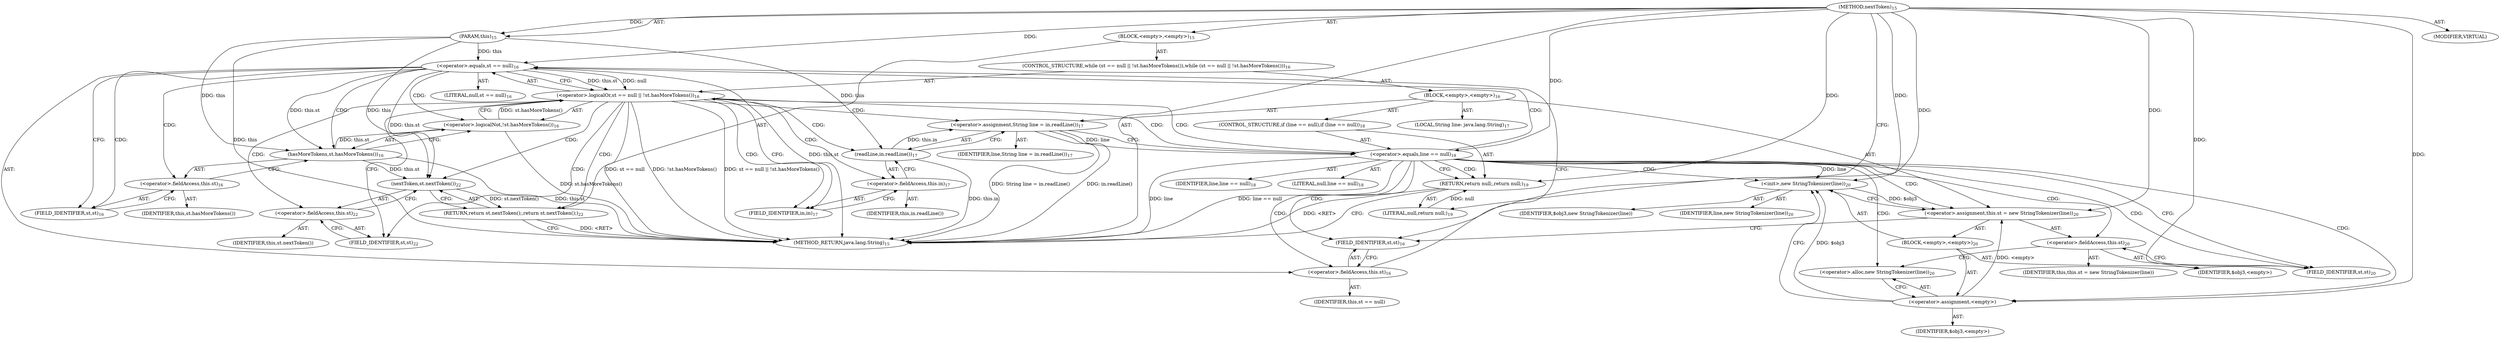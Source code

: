 digraph "nextToken" {  
"40" [label = <(METHOD,nextToken)<SUB>15</SUB>> ]
"41" [label = <(PARAM,this)<SUB>15</SUB>> ]
"42" [label = <(BLOCK,&lt;empty&gt;,&lt;empty&gt;)<SUB>15</SUB>> ]
"43" [label = <(CONTROL_STRUCTURE,while (st == null || !st.hasMoreTokens()),while (st == null || !st.hasMoreTokens()))<SUB>16</SUB>> ]
"44" [label = <(&lt;operator&gt;.logicalOr,st == null || !st.hasMoreTokens())<SUB>16</SUB>> ]
"45" [label = <(&lt;operator&gt;.equals,st == null)<SUB>16</SUB>> ]
"46" [label = <(&lt;operator&gt;.fieldAccess,this.st)<SUB>16</SUB>> ]
"47" [label = <(IDENTIFIER,this,st == null)> ]
"48" [label = <(FIELD_IDENTIFIER,st,st)<SUB>16</SUB>> ]
"49" [label = <(LITERAL,null,st == null)<SUB>16</SUB>> ]
"50" [label = <(&lt;operator&gt;.logicalNot,!st.hasMoreTokens())<SUB>16</SUB>> ]
"51" [label = <(hasMoreTokens,st.hasMoreTokens())<SUB>16</SUB>> ]
"52" [label = <(&lt;operator&gt;.fieldAccess,this.st)<SUB>16</SUB>> ]
"53" [label = <(IDENTIFIER,this,st.hasMoreTokens())> ]
"54" [label = <(FIELD_IDENTIFIER,st,st)<SUB>16</SUB>> ]
"55" [label = <(BLOCK,&lt;empty&gt;,&lt;empty&gt;)<SUB>16</SUB>> ]
"56" [label = <(LOCAL,String line: java.lang.String)<SUB>17</SUB>> ]
"57" [label = <(&lt;operator&gt;.assignment,String line = in.readLine())<SUB>17</SUB>> ]
"58" [label = <(IDENTIFIER,line,String line = in.readLine())<SUB>17</SUB>> ]
"59" [label = <(readLine,in.readLine())<SUB>17</SUB>> ]
"60" [label = <(&lt;operator&gt;.fieldAccess,this.in)<SUB>17</SUB>> ]
"61" [label = <(IDENTIFIER,this,in.readLine())> ]
"62" [label = <(FIELD_IDENTIFIER,in,in)<SUB>17</SUB>> ]
"63" [label = <(CONTROL_STRUCTURE,if (line == null),if (line == null))<SUB>18</SUB>> ]
"64" [label = <(&lt;operator&gt;.equals,line == null)<SUB>18</SUB>> ]
"65" [label = <(IDENTIFIER,line,line == null)<SUB>18</SUB>> ]
"66" [label = <(LITERAL,null,line == null)<SUB>18</SUB>> ]
"67" [label = <(RETURN,return null;,return null;)<SUB>19</SUB>> ]
"68" [label = <(LITERAL,null,return null;)<SUB>19</SUB>> ]
"69" [label = <(&lt;operator&gt;.assignment,this.st = new StringTokenizer(line))<SUB>20</SUB>> ]
"70" [label = <(&lt;operator&gt;.fieldAccess,this.st)<SUB>20</SUB>> ]
"71" [label = <(IDENTIFIER,this,this.st = new StringTokenizer(line))> ]
"72" [label = <(FIELD_IDENTIFIER,st,st)<SUB>20</SUB>> ]
"73" [label = <(BLOCK,&lt;empty&gt;,&lt;empty&gt;)<SUB>20</SUB>> ]
"74" [label = <(&lt;operator&gt;.assignment,&lt;empty&gt;)> ]
"75" [label = <(IDENTIFIER,$obj3,&lt;empty&gt;)> ]
"76" [label = <(&lt;operator&gt;.alloc,new StringTokenizer(line))<SUB>20</SUB>> ]
"77" [label = <(&lt;init&gt;,new StringTokenizer(line))<SUB>20</SUB>> ]
"78" [label = <(IDENTIFIER,$obj3,new StringTokenizer(line))> ]
"79" [label = <(IDENTIFIER,line,new StringTokenizer(line))<SUB>20</SUB>> ]
"80" [label = <(IDENTIFIER,$obj3,&lt;empty&gt;)> ]
"81" [label = <(RETURN,return st.nextToken();,return st.nextToken();)<SUB>22</SUB>> ]
"82" [label = <(nextToken,st.nextToken())<SUB>22</SUB>> ]
"83" [label = <(&lt;operator&gt;.fieldAccess,this.st)<SUB>22</SUB>> ]
"84" [label = <(IDENTIFIER,this,st.nextToken())> ]
"85" [label = <(FIELD_IDENTIFIER,st,st)<SUB>22</SUB>> ]
"86" [label = <(MODIFIER,VIRTUAL)> ]
"87" [label = <(METHOD_RETURN,java.lang.String)<SUB>15</SUB>> ]
  "40" -> "41"  [ label = "AST: "] 
  "40" -> "42"  [ label = "AST: "] 
  "40" -> "86"  [ label = "AST: "] 
  "40" -> "87"  [ label = "AST: "] 
  "42" -> "43"  [ label = "AST: "] 
  "42" -> "81"  [ label = "AST: "] 
  "43" -> "44"  [ label = "AST: "] 
  "43" -> "55"  [ label = "AST: "] 
  "44" -> "45"  [ label = "AST: "] 
  "44" -> "50"  [ label = "AST: "] 
  "45" -> "46"  [ label = "AST: "] 
  "45" -> "49"  [ label = "AST: "] 
  "46" -> "47"  [ label = "AST: "] 
  "46" -> "48"  [ label = "AST: "] 
  "50" -> "51"  [ label = "AST: "] 
  "51" -> "52"  [ label = "AST: "] 
  "52" -> "53"  [ label = "AST: "] 
  "52" -> "54"  [ label = "AST: "] 
  "55" -> "56"  [ label = "AST: "] 
  "55" -> "57"  [ label = "AST: "] 
  "55" -> "63"  [ label = "AST: "] 
  "55" -> "69"  [ label = "AST: "] 
  "57" -> "58"  [ label = "AST: "] 
  "57" -> "59"  [ label = "AST: "] 
  "59" -> "60"  [ label = "AST: "] 
  "60" -> "61"  [ label = "AST: "] 
  "60" -> "62"  [ label = "AST: "] 
  "63" -> "64"  [ label = "AST: "] 
  "63" -> "67"  [ label = "AST: "] 
  "64" -> "65"  [ label = "AST: "] 
  "64" -> "66"  [ label = "AST: "] 
  "67" -> "68"  [ label = "AST: "] 
  "69" -> "70"  [ label = "AST: "] 
  "69" -> "73"  [ label = "AST: "] 
  "70" -> "71"  [ label = "AST: "] 
  "70" -> "72"  [ label = "AST: "] 
  "73" -> "74"  [ label = "AST: "] 
  "73" -> "77"  [ label = "AST: "] 
  "73" -> "80"  [ label = "AST: "] 
  "74" -> "75"  [ label = "AST: "] 
  "74" -> "76"  [ label = "AST: "] 
  "77" -> "78"  [ label = "AST: "] 
  "77" -> "79"  [ label = "AST: "] 
  "81" -> "82"  [ label = "AST: "] 
  "82" -> "83"  [ label = "AST: "] 
  "83" -> "84"  [ label = "AST: "] 
  "83" -> "85"  [ label = "AST: "] 
  "81" -> "87"  [ label = "CFG: "] 
  "44" -> "62"  [ label = "CFG: "] 
  "44" -> "85"  [ label = "CFG: "] 
  "82" -> "81"  [ label = "CFG: "] 
  "45" -> "44"  [ label = "CFG: "] 
  "45" -> "54"  [ label = "CFG: "] 
  "50" -> "44"  [ label = "CFG: "] 
  "57" -> "64"  [ label = "CFG: "] 
  "69" -> "48"  [ label = "CFG: "] 
  "83" -> "82"  [ label = "CFG: "] 
  "46" -> "45"  [ label = "CFG: "] 
  "51" -> "50"  [ label = "CFG: "] 
  "59" -> "57"  [ label = "CFG: "] 
  "64" -> "67"  [ label = "CFG: "] 
  "64" -> "72"  [ label = "CFG: "] 
  "67" -> "87"  [ label = "CFG: "] 
  "70" -> "76"  [ label = "CFG: "] 
  "85" -> "83"  [ label = "CFG: "] 
  "48" -> "46"  [ label = "CFG: "] 
  "52" -> "51"  [ label = "CFG: "] 
  "60" -> "59"  [ label = "CFG: "] 
  "72" -> "70"  [ label = "CFG: "] 
  "74" -> "77"  [ label = "CFG: "] 
  "77" -> "69"  [ label = "CFG: "] 
  "54" -> "52"  [ label = "CFG: "] 
  "62" -> "60"  [ label = "CFG: "] 
  "76" -> "74"  [ label = "CFG: "] 
  "40" -> "48"  [ label = "CFG: "] 
  "67" -> "87"  [ label = "DDG: &lt;RET&gt;"] 
  "81" -> "87"  [ label = "DDG: &lt;RET&gt;"] 
  "41" -> "87"  [ label = "DDG: this"] 
  "45" -> "87"  [ label = "DDG: this.st"] 
  "44" -> "87"  [ label = "DDG: st == null"] 
  "51" -> "87"  [ label = "DDG: this.st"] 
  "50" -> "87"  [ label = "DDG: st.hasMoreTokens()"] 
  "44" -> "87"  [ label = "DDG: !st.hasMoreTokens()"] 
  "44" -> "87"  [ label = "DDG: st == null || !st.hasMoreTokens()"] 
  "59" -> "87"  [ label = "DDG: this.in"] 
  "57" -> "87"  [ label = "DDG: in.readLine()"] 
  "57" -> "87"  [ label = "DDG: String line = in.readLine()"] 
  "64" -> "87"  [ label = "DDG: line"] 
  "64" -> "87"  [ label = "DDG: line == null"] 
  "40" -> "41"  [ label = "DDG: "] 
  "82" -> "81"  [ label = "DDG: st.nextToken()"] 
  "45" -> "44"  [ label = "DDG: this.st"] 
  "45" -> "44"  [ label = "DDG: null"] 
  "50" -> "44"  [ label = "DDG: st.hasMoreTokens()"] 
  "59" -> "57"  [ label = "DDG: this.in"] 
  "74" -> "69"  [ label = "DDG: &lt;empty&gt;"] 
  "77" -> "69"  [ label = "DDG: $obj3"] 
  "40" -> "69"  [ label = "DDG: "] 
  "41" -> "82"  [ label = "DDG: this"] 
  "45" -> "82"  [ label = "DDG: this.st"] 
  "51" -> "82"  [ label = "DDG: this.st"] 
  "41" -> "45"  [ label = "DDG: this"] 
  "40" -> "45"  [ label = "DDG: "] 
  "51" -> "50"  [ label = "DDG: this.st"] 
  "68" -> "67"  [ label = "DDG: null"] 
  "40" -> "67"  [ label = "DDG: "] 
  "41" -> "51"  [ label = "DDG: this"] 
  "45" -> "51"  [ label = "DDG: this.st"] 
  "41" -> "59"  [ label = "DDG: this"] 
  "57" -> "64"  [ label = "DDG: line"] 
  "40" -> "64"  [ label = "DDG: "] 
  "40" -> "68"  [ label = "DDG: "] 
  "40" -> "74"  [ label = "DDG: "] 
  "40" -> "80"  [ label = "DDG: "] 
  "74" -> "77"  [ label = "DDG: $obj3"] 
  "40" -> "77"  [ label = "DDG: "] 
  "64" -> "77"  [ label = "DDG: line"] 
  "44" -> "60"  [ label = "CDG: "] 
  "44" -> "64"  [ label = "CDG: "] 
  "44" -> "57"  [ label = "CDG: "] 
  "44" -> "83"  [ label = "CDG: "] 
  "44" -> "81"  [ label = "CDG: "] 
  "44" -> "85"  [ label = "CDG: "] 
  "44" -> "59"  [ label = "CDG: "] 
  "44" -> "82"  [ label = "CDG: "] 
  "44" -> "62"  [ label = "CDG: "] 
  "45" -> "51"  [ label = "CDG: "] 
  "45" -> "52"  [ label = "CDG: "] 
  "45" -> "50"  [ label = "CDG: "] 
  "45" -> "54"  [ label = "CDG: "] 
  "64" -> "48"  [ label = "CDG: "] 
  "64" -> "77"  [ label = "CDG: "] 
  "64" -> "46"  [ label = "CDG: "] 
  "64" -> "72"  [ label = "CDG: "] 
  "64" -> "69"  [ label = "CDG: "] 
  "64" -> "67"  [ label = "CDG: "] 
  "64" -> "70"  [ label = "CDG: "] 
  "64" -> "74"  [ label = "CDG: "] 
  "64" -> "45"  [ label = "CDG: "] 
  "64" -> "76"  [ label = "CDG: "] 
  "64" -> "44"  [ label = "CDG: "] 
}
